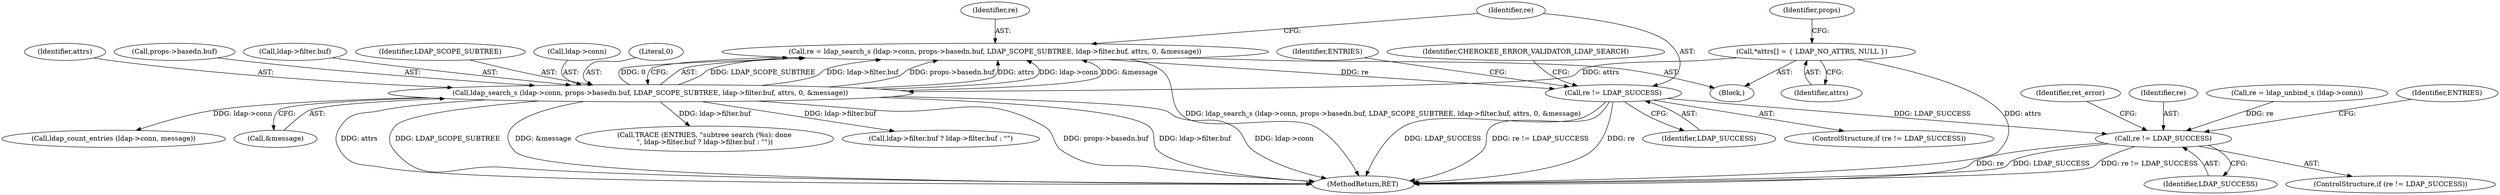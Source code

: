 digraph "0_webserver_fbda667221c51f0aa476a02366e0cf66cb012f88@API" {
"1000186" [label="(Call,re = ldap_search_s (ldap->conn, props->basedn.buf, LDAP_SCOPE_SUBTREE, ldap->filter.buf, attrs, 0, &message))"];
"1000188" [label="(Call,ldap_search_s (ldap->conn, props->basedn.buf, LDAP_SCOPE_SUBTREE, ldap->filter.buf, attrs, 0, &message))"];
"1000120" [label="(Call,*attrs[] = { LDAP_NO_ATTRS, NULL })"];
"1000208" [label="(Call,re != LDAP_SUCCESS)"];
"1000318" [label="(Call,re != LDAP_SUCCESS)"];
"1000320" [label="(Identifier,LDAP_SUCCESS)"];
"1000228" [label="(Call,TRACE (ENTRIES, \"subtree search (%s): done\n\", ldap->filter.buf ? ldap->filter.buf : \"\"))"];
"1000186" [label="(Call,re = ldap_search_s (ldap->conn, props->basedn.buf, LDAP_SCOPE_SUBTREE, ldap->filter.buf, attrs, 0, &message))"];
"1000319" [label="(Identifier,re)"];
"1000203" [label="(Identifier,attrs)"];
"1000317" [label="(ControlStructure,if (re != LDAP_SUCCESS))"];
"1000192" [label="(Call,props->basedn.buf)"];
"1000311" [label="(Call,re = ldap_unbind_s (ldap->conn))"];
"1000209" [label="(Identifier,re)"];
"1000112" [label="(Block,)"];
"1000198" [label="(Call,ldap->filter.buf)"];
"1000229" [label="(Identifier,ENTRIES)"];
"1000197" [label="(Identifier,LDAP_SCOPE_SUBTREE)"];
"1000187" [label="(Identifier,re)"];
"1000189" [label="(Call,ldap->conn)"];
"1000207" [label="(ControlStructure,if (re != LDAP_SUCCESS))"];
"1000324" [label="(Identifier,ENTRIES)"];
"1000231" [label="(Call,ldap->filter.buf ? ldap->filter.buf : \"\")"];
"1000210" [label="(Identifier,LDAP_SUCCESS)"];
"1000120" [label="(Call,*attrs[] = { LDAP_NO_ATTRS, NULL })"];
"1000318" [label="(Call,re != LDAP_SUCCESS)"];
"1000204" [label="(Literal,0)"];
"1000322" [label="(Identifier,ret_error)"];
"1000188" [label="(Call,ldap_search_s (ldap->conn, props->basedn.buf, LDAP_SCOPE_SUBTREE, ldap->filter.buf, attrs, 0, &message))"];
"1000245" [label="(Call,ldap_count_entries (ldap->conn, message))"];
"1000335" [label="(MethodReturn,RET)"];
"1000208" [label="(Call,re != LDAP_SUCCESS)"];
"1000121" [label="(Identifier,attrs)"];
"1000213" [label="(Identifier,CHEROKEE_ERROR_VALIDATOR_LDAP_SEARCH)"];
"1000205" [label="(Call,&message)"];
"1000124" [label="(Identifier,props)"];
"1000186" -> "1000112"  [label="AST: "];
"1000186" -> "1000188"  [label="CFG: "];
"1000187" -> "1000186"  [label="AST: "];
"1000188" -> "1000186"  [label="AST: "];
"1000209" -> "1000186"  [label="CFG: "];
"1000186" -> "1000335"  [label="DDG: ldap_search_s (ldap->conn, props->basedn.buf, LDAP_SCOPE_SUBTREE, ldap->filter.buf, attrs, 0, &message)"];
"1000188" -> "1000186"  [label="DDG: LDAP_SCOPE_SUBTREE"];
"1000188" -> "1000186"  [label="DDG: ldap->filter.buf"];
"1000188" -> "1000186"  [label="DDG: props->basedn.buf"];
"1000188" -> "1000186"  [label="DDG: attrs"];
"1000188" -> "1000186"  [label="DDG: ldap->conn"];
"1000188" -> "1000186"  [label="DDG: &message"];
"1000188" -> "1000186"  [label="DDG: 0"];
"1000186" -> "1000208"  [label="DDG: re"];
"1000188" -> "1000205"  [label="CFG: "];
"1000189" -> "1000188"  [label="AST: "];
"1000192" -> "1000188"  [label="AST: "];
"1000197" -> "1000188"  [label="AST: "];
"1000198" -> "1000188"  [label="AST: "];
"1000203" -> "1000188"  [label="AST: "];
"1000204" -> "1000188"  [label="AST: "];
"1000205" -> "1000188"  [label="AST: "];
"1000188" -> "1000335"  [label="DDG: ldap->conn"];
"1000188" -> "1000335"  [label="DDG: attrs"];
"1000188" -> "1000335"  [label="DDG: LDAP_SCOPE_SUBTREE"];
"1000188" -> "1000335"  [label="DDG: &message"];
"1000188" -> "1000335"  [label="DDG: props->basedn.buf"];
"1000188" -> "1000335"  [label="DDG: ldap->filter.buf"];
"1000120" -> "1000188"  [label="DDG: attrs"];
"1000188" -> "1000228"  [label="DDG: ldap->filter.buf"];
"1000188" -> "1000231"  [label="DDG: ldap->filter.buf"];
"1000188" -> "1000245"  [label="DDG: ldap->conn"];
"1000120" -> "1000112"  [label="AST: "];
"1000120" -> "1000121"  [label="CFG: "];
"1000121" -> "1000120"  [label="AST: "];
"1000124" -> "1000120"  [label="CFG: "];
"1000120" -> "1000335"  [label="DDG: attrs"];
"1000208" -> "1000207"  [label="AST: "];
"1000208" -> "1000210"  [label="CFG: "];
"1000209" -> "1000208"  [label="AST: "];
"1000210" -> "1000208"  [label="AST: "];
"1000213" -> "1000208"  [label="CFG: "];
"1000229" -> "1000208"  [label="CFG: "];
"1000208" -> "1000335"  [label="DDG: re"];
"1000208" -> "1000335"  [label="DDG: LDAP_SUCCESS"];
"1000208" -> "1000335"  [label="DDG: re != LDAP_SUCCESS"];
"1000208" -> "1000318"  [label="DDG: LDAP_SUCCESS"];
"1000318" -> "1000317"  [label="AST: "];
"1000318" -> "1000320"  [label="CFG: "];
"1000319" -> "1000318"  [label="AST: "];
"1000320" -> "1000318"  [label="AST: "];
"1000322" -> "1000318"  [label="CFG: "];
"1000324" -> "1000318"  [label="CFG: "];
"1000318" -> "1000335"  [label="DDG: re != LDAP_SUCCESS"];
"1000318" -> "1000335"  [label="DDG: re"];
"1000318" -> "1000335"  [label="DDG: LDAP_SUCCESS"];
"1000311" -> "1000318"  [label="DDG: re"];
}
